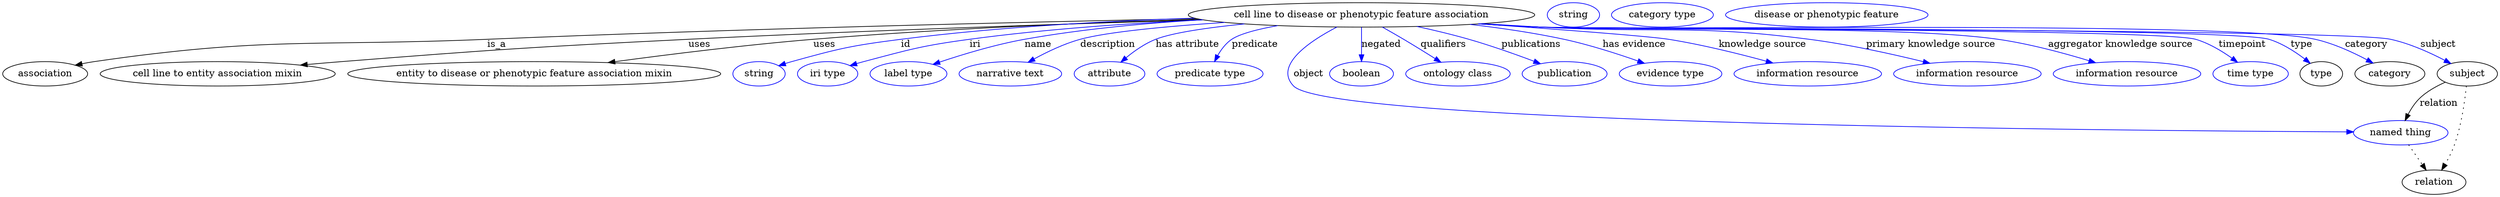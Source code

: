digraph {
	graph [bb="0,0,3668.6,283"];
	node [label="\N"];
	"cell line to disease or phenotypic feature association"	[height=0.5,
		label="cell line to disease or phenotypic feature association",
		pos="1997.4,265",
		width=7.0771];
	association	[height=0.5,
		pos="62.394,178",
		width=1.7332];
	"cell line to disease or phenotypic feature association" -> association	[label=is_a,
		lp="726.39,221.5",
		pos="e,106.47,190.84 1754.6,259.53 1496.1,254.28 1075.3,244.28 712.39,229 454.87,218.16 388.4,233.49 133.39,196 127.91,195.19 122.22,\
194.17 116.57,193.02"];
	"cell line to entity association mixin"	[height=0.5,
		pos="315.39,178",
		width=4.8024];
	"cell line to disease or phenotypic feature association" -> "cell line to entity association mixin"	[label=uses,
		lp="1023.9,221.5",
		pos="e,436.75,190.82 1764.3,257.68 1563.6,251.79 1266.3,241.95 1007.4,229 780.54,217.65 723.83,213.9 497.39,196 481,194.7 463.78,193.24 \
446.75,191.72"];
	"entity to disease or phenotypic feature association mixin"	[height=0.5,
		pos="780.39,178",
		width=7.6188];
	"cell line to disease or phenotypic feature association" -> "entity to disease or phenotypic feature association mixin"	[label=uses,
		lp="1207.9,221.5",
		pos="e,889.19,194.57 1759.5,258.52 1598.8,253.63 1382.1,244.72 1191.4,229 1092.7,220.87 981.22,207.01 899.29,195.94"];
	id	[color=blue,
		height=0.5,
		label=string,
		pos="1111.4,178",
		width=1.0652];
	"cell line to disease or phenotypic feature association" -> id	[color=blue,
		label=id,
		lp="1327.4,221.5",
		pos="e,1140.4,189.99 1751.8,260.2 1622.9,255.96 1462.7,247.15 1320.4,229 1247.9,219.75 1229.8,215.57 1159.4,196 1156.3,195.14 1153.1,\
194.17 1149.9,193.15",
		style=solid];
	iri	[color=blue,
		height=0.5,
		label="iri type",
		pos="1212.4,178",
		width=1.2277];
	"cell line to disease or phenotypic feature association" -> iri	[color=blue,
		label=iri,
		lp="1429.4,221.5",
		pos="e,1245.3,190.13 1764.4,257.67 1659.2,252.81 1533.7,244.21 1421.4,229 1351.2,219.49 1333.9,214.18 1265.4,196 1262,195.11 1258.5,194.12 \
1255.1,193.1",
		style=solid];
	name	[color=blue,
		height=0.5,
		label="label type",
		pos="1331.4,178",
		width=1.5707];
	"cell line to disease or phenotypic feature association" -> name	[color=blue,
		label=name,
		lp="1522.4,221.5",
		pos="e,1367.5,192.03 1763.8,257.76 1680.8,252.84 1587,244.18 1502.4,229 1459.2,221.24 1411.3,206.71 1377.2,195.3",
		style=solid];
	description	[color=blue,
		height=0.5,
		label="narrative text",
		pos="1481.4,178",
		width=2.0943];
	"cell line to disease or phenotypic feature association" -> description	[color=blue,
		label=description,
		lp="1623.9,221.5",
		pos="e,1507.2,194.99 1795.9,253.95 1711.4,248.29 1623.5,240.09 1583.4,229 1559.9,222.49 1535.3,210.59 1516.1,200.03",
		style=solid];
	"has attribute"	[color=blue,
		height=0.5,
		label=attribute,
		pos="1626.4,178",
		width=1.4443];
	"cell line to disease or phenotypic feature association" -> "has attribute"	[color=blue,
		label="has attribute",
		lp="1741.4,221.5",
		pos="e,1643,195.14 1825.2,251.72 1771.2,246.22 1719.2,238.73 1694.4,229 1678.5,222.77 1663.1,211.9 1650.9,201.88",
		style=solid];
	predicate	[color=blue,
		height=0.5,
		label="predicate type",
		pos="1774.4,178",
		width=2.1665];
	"cell line to disease or phenotypic feature association" -> predicate	[color=blue,
		label=predicate,
		lp="1840.4,221.5",
		pos="e,1781,196.02 1874,249.16 1844.8,243.91 1818.6,237.22 1806.4,229 1797.6,223.12 1790.8,213.94 1785.7,205.04",
		style=solid];
	object	[color=blue,
		height=0.5,
		label="named thing",
		pos="3526.4,91",
		width=1.9318];
	"cell line to disease or phenotypic feature association" -> object	[color=blue,
		label=object,
		lp="1919.4,178",
		pos="e,3456.9,92.25 1961.1,247.08 1921.7,226.51 1867.9,190.73 1897.4,160 1951.5,103.54 3127.3,93.883 3446.8,92.299",
		style=solid];
	negated	[color=blue,
		height=0.5,
		label=boolean,
		pos="1997.4,178",
		width=1.2999];
	"cell line to disease or phenotypic feature association" -> negated	[color=blue,
		label=negated,
		lp="2026.4,221.5",
		pos="e,1997.4,196.18 1997.4,246.8 1997.4,235.16 1997.4,219.55 1997.4,206.24",
		style=solid];
	qualifiers	[color=blue,
		height=0.5,
		label="ontology class",
		pos="2138.4,178",
		width=2.1304];
	"cell line to disease or phenotypic feature association" -> qualifiers	[color=blue,
		label=qualifiers,
		lp="2117.9,221.5",
		pos="e,2113.7,195.09 2028.2,247.04 2038.2,241.4 2049.3,235.03 2059.4,229 2074.5,219.98 2090.9,209.64 2104.9,200.72",
		style=solid];
	publications	[color=blue,
		height=0.5,
		label=publication,
		pos="2295.4,178",
		width=1.7332];
	"cell line to disease or phenotypic feature association" -> publications	[color=blue,
		label=publications,
		lp="2246.4,221.5",
		pos="e,2260.1,192.98 2079.1,247.94 2103.8,242.55 2130.8,236.08 2155.4,229 2187.6,219.71 2223.3,206.96 2250.5,196.66",
		style=solid];
	"has evidence"	[color=blue,
		height=0.5,
		label="evidence type",
		pos="2451.4,178",
		width=2.0943];
	"cell line to disease or phenotypic feature association" -> "has evidence"	[color=blue,
		label="has evidence",
		lp="2397.9,221.5",
		pos="e,2412.9,193.53 2156.7,250.9 2201.5,245.68 2250.1,238.57 2294.4,229 2331.6,220.96 2372.6,207.76 2403.3,196.95",
		style=solid];
	"knowledge source"	[color=blue,
		height=0.5,
		label="information resource",
		pos="2653.4,178",
		width=3.015];
	"cell line to disease or phenotypic feature association" -> "knowledge source"	[color=blue,
		label="knowledge source",
		lp="2586.9,221.5",
		pos="e,2602,193.97 2171.5,251.84 2286.5,243.58 2421,233.37 2448.4,229 2497.4,221.18 2551.8,207.66 2592.3,196.64",
		style=solid];
	"primary knowledge source"	[color=blue,
		height=0.5,
		label="information resource",
		pos="2888.4,178",
		width=3.015];
	"cell line to disease or phenotypic feature association" -> "primary knowledge source"	[color=blue,
		label="primary knowledge source",
		lp="2834.4,221.5",
		pos="e,2833.3,193.53 2175.2,252.09 2204,250.3 2233.5,248.53 2261.4,247 2436.4,237.37 2481.5,251.47 2655.4,229 2712.7,221.59 2776.9,207.37 \
2823.4,195.98",
		style=solid];
	"aggregator knowledge source"	[color=blue,
		height=0.5,
		label="information resource",
		pos="3123.4,178",
		width=3.015];
	"cell line to disease or phenotypic feature association" -> "aggregator knowledge source"	[color=blue,
		label="aggregator knowledge source",
		lp="3113.9,221.5",
		pos="e,3077.2,194.37 2171.7,251.85 2201.6,250.03 2232.4,248.32 2261.4,247 2410.6,240.2 2785.5,250.15 2933.4,229 2979.3,222.44 3030,208.76 \
3067.4,197.37",
		style=solid];
	timepoint	[color=blue,
		height=0.5,
		label="time type",
		pos="3305.4,178",
		width=1.5346];
	"cell line to disease or phenotypic feature association" -> timepoint	[color=blue,
		label=timepoint,
		lp="3293.4,221.5",
		pos="e,3286.2,194.99 2170.2,251.74 2200.6,249.9 2231.9,248.22 2261.4,247 2314.9,244.78 3173.1,244.09 3224.4,229 3243.7,223.31 3263.1,\
211.68 3278,201.07",
		style=solid];
	type	[height=0.5,
		pos="3409.4,178",
		width=0.86659];
	"cell line to disease or phenotypic feature association" -> type	[color=blue,
		label=type,
		lp="3380.4,221.5",
		pos="e,3393.1,193.55 2169.9,251.71 2200.4,249.88 2231.8,248.2 2261.4,247 2320.9,244.59 3275.5,246.38 3332.4,229 3351.8,223.09 3370.9,\
210.72 3385.2,199.77",
		style=solid];
	category	[height=0.5,
		pos="3510.4,178",
		width=1.4263];
	"cell line to disease or phenotypic feature association" -> category	[color=blue,
		label=category,
		lp="3475.9,221.5",
		pos="e,3485.7,193.83 2169.5,251.71 2200.1,249.87 2231.7,248.19 2261.4,247 2387.9,241.93 3276.9,256.77 3400.4,229 3427.3,222.95 3455.6,\
209.91 3476.8,198.67",
		style=solid];
	subject	[height=0.5,
		pos="3624.4,178",
		width=1.2277];
	"cell line to disease or phenotypic feature association" -> subject	[color=blue,
		label=subject,
		lp="3581.4,221.5",
		pos="e,3600.2,193.12 2169.2,251.69 2199.9,249.85 2231.6,248.17 2261.4,247 2330.8,244.27 3443.5,243.85 3511.4,229 3539.6,222.82 3569.5,\
209.29 3591.4,197.86",
		style=solid];
	relation	[height=0.5,
		pos="3575.4,18",
		width=1.2999];
	object -> relation	[pos="e,3563.9,35.705 3538,73.174 3544,64.509 3551.4,53.768 3558,44.141",
		style=dotted];
	association_type	[color=blue,
		height=0.5,
		label=string,
		pos="2308.4,265",
		width=1.0652];
	association_category	[color=blue,
		height=0.5,
		label="category type",
		pos="2439.4,265",
		width=2.0762];
	subject -> object	[label=relation,
		lp="3582.4,134.5",
		pos="e,3532.8,108.97 3591.9,165.59 3579.1,159.94 3565,152.13 3554.4,142 3547.4,135.31 3541.7,126.48 3537.3,118.1"];
	subject -> relation	[pos="e,3586.6,35.828 3623,159.99 3620.9,139.02 3616,102.55 3605.4,73 3601.9,63.258 3596.8,53.189 3591.8,44.423",
		style=dotted];
	"cell line to disease or phenotypic feature association_subject"	[color=blue,
		height=0.5,
		label="disease or phenotypic feature",
		pos="2681.4,265",
		width=4.1344];
}
